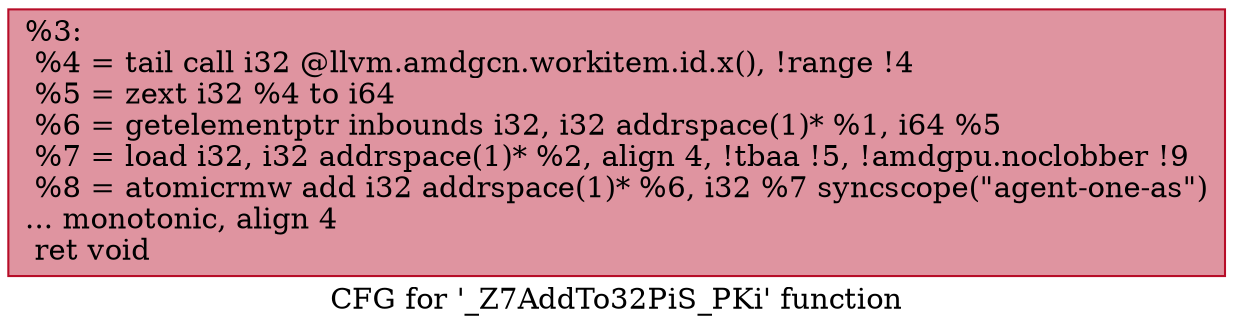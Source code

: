 digraph "CFG for '_Z7AddTo32PiS_PKi' function" {
	label="CFG for '_Z7AddTo32PiS_PKi' function";

	Node0x5401be0 [shape=record,color="#b70d28ff", style=filled, fillcolor="#b70d2870",label="{%3:\l  %4 = tail call i32 @llvm.amdgcn.workitem.id.x(), !range !4\l  %5 = zext i32 %4 to i64\l  %6 = getelementptr inbounds i32, i32 addrspace(1)* %1, i64 %5\l  %7 = load i32, i32 addrspace(1)* %2, align 4, !tbaa !5, !amdgpu.noclobber !9\l  %8 = atomicrmw add i32 addrspace(1)* %6, i32 %7 syncscope(\"agent-one-as\")\l... monotonic, align 4\l  ret void\l}"];
}
